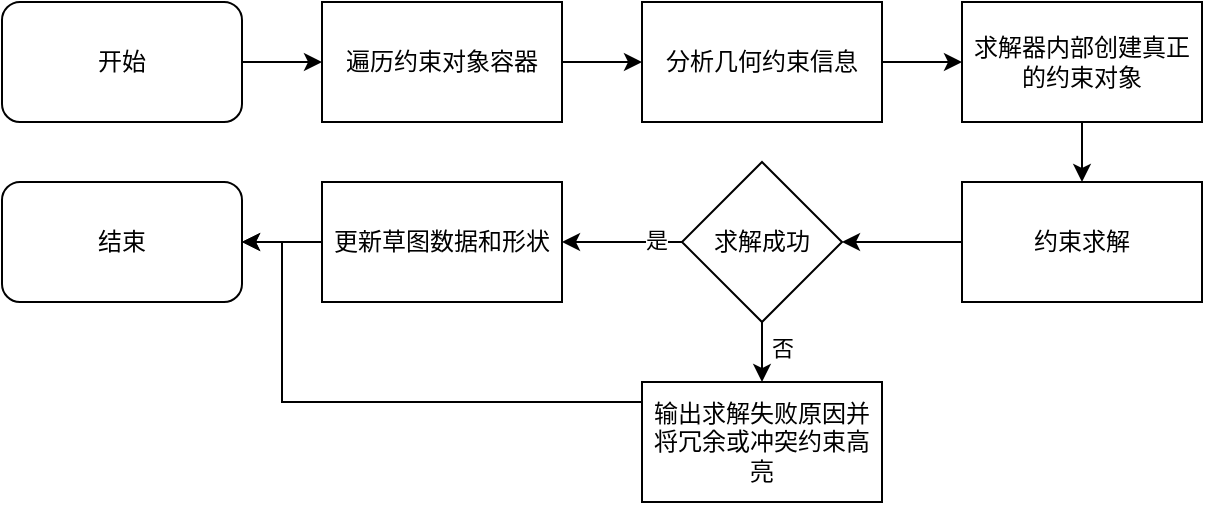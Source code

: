 <mxfile version="22.0.8" type="github">
  <diagram name="第 1 页" id="bxewLr1ukeph8XzEij-5">
    <mxGraphModel dx="921" dy="443" grid="1" gridSize="10" guides="1" tooltips="1" connect="1" arrows="1" fold="1" page="1" pageScale="1" pageWidth="827" pageHeight="1169" math="0" shadow="0">
      <root>
        <mxCell id="0" />
        <mxCell id="1" parent="0" />
        <mxCell id="4EgMG-mmO183kIPFzI5s-9" style="edgeStyle=orthogonalEdgeStyle;rounded=0;orthogonalLoop=1;jettySize=auto;html=1;" edge="1" parent="1" source="4EgMG-mmO183kIPFzI5s-1" target="4EgMG-mmO183kIPFzI5s-2">
          <mxGeometry relative="1" as="geometry" />
        </mxCell>
        <mxCell id="4EgMG-mmO183kIPFzI5s-1" value="开始" style="rounded=1;whiteSpace=wrap;html=1;" vertex="1" parent="1">
          <mxGeometry x="40" y="150" width="120" height="60" as="geometry" />
        </mxCell>
        <mxCell id="4EgMG-mmO183kIPFzI5s-10" style="edgeStyle=orthogonalEdgeStyle;rounded=0;orthogonalLoop=1;jettySize=auto;html=1;entryX=0;entryY=0.5;entryDx=0;entryDy=0;" edge="1" parent="1" source="4EgMG-mmO183kIPFzI5s-2" target="4EgMG-mmO183kIPFzI5s-3">
          <mxGeometry relative="1" as="geometry" />
        </mxCell>
        <mxCell id="4EgMG-mmO183kIPFzI5s-2" value="遍历约束对象容器" style="rounded=0;whiteSpace=wrap;html=1;" vertex="1" parent="1">
          <mxGeometry x="200" y="150" width="120" height="60" as="geometry" />
        </mxCell>
        <mxCell id="4EgMG-mmO183kIPFzI5s-11" style="edgeStyle=orthogonalEdgeStyle;rounded=0;orthogonalLoop=1;jettySize=auto;html=1;entryX=0;entryY=0.5;entryDx=0;entryDy=0;" edge="1" parent="1" source="4EgMG-mmO183kIPFzI5s-3" target="4EgMG-mmO183kIPFzI5s-4">
          <mxGeometry relative="1" as="geometry" />
        </mxCell>
        <mxCell id="4EgMG-mmO183kIPFzI5s-3" value="分析几何约束信息" style="rounded=0;whiteSpace=wrap;html=1;" vertex="1" parent="1">
          <mxGeometry x="360" y="150" width="120" height="60" as="geometry" />
        </mxCell>
        <mxCell id="4EgMG-mmO183kIPFzI5s-12" style="edgeStyle=orthogonalEdgeStyle;rounded=0;orthogonalLoop=1;jettySize=auto;html=1;exitX=0.5;exitY=1;exitDx=0;exitDy=0;entryX=0.5;entryY=0;entryDx=0;entryDy=0;" edge="1" parent="1" source="4EgMG-mmO183kIPFzI5s-4" target="4EgMG-mmO183kIPFzI5s-5">
          <mxGeometry relative="1" as="geometry" />
        </mxCell>
        <mxCell id="4EgMG-mmO183kIPFzI5s-4" value="求解器内部创建真正的约束对象" style="rounded=0;whiteSpace=wrap;html=1;" vertex="1" parent="1">
          <mxGeometry x="520" y="150" width="120" height="60" as="geometry" />
        </mxCell>
        <mxCell id="4EgMG-mmO183kIPFzI5s-13" style="edgeStyle=orthogonalEdgeStyle;rounded=0;orthogonalLoop=1;jettySize=auto;html=1;entryX=1;entryY=0.5;entryDx=0;entryDy=0;" edge="1" parent="1" source="4EgMG-mmO183kIPFzI5s-5" target="4EgMG-mmO183kIPFzI5s-6">
          <mxGeometry relative="1" as="geometry" />
        </mxCell>
        <mxCell id="4EgMG-mmO183kIPFzI5s-5" value="约束求解" style="rounded=0;whiteSpace=wrap;html=1;" vertex="1" parent="1">
          <mxGeometry x="520" y="240" width="120" height="60" as="geometry" />
        </mxCell>
        <mxCell id="4EgMG-mmO183kIPFzI5s-14" style="edgeStyle=orthogonalEdgeStyle;rounded=0;orthogonalLoop=1;jettySize=auto;html=1;entryX=1;entryY=0.5;entryDx=0;entryDy=0;" edge="1" parent="1" source="4EgMG-mmO183kIPFzI5s-6" target="4EgMG-mmO183kIPFzI5s-7">
          <mxGeometry relative="1" as="geometry" />
        </mxCell>
        <mxCell id="4EgMG-mmO183kIPFzI5s-19" value="是" style="edgeLabel;html=1;align=center;verticalAlign=middle;resizable=0;points=[];" vertex="1" connectable="0" parent="4EgMG-mmO183kIPFzI5s-14">
          <mxGeometry x="-0.567" y="-1" relative="1" as="geometry">
            <mxPoint as="offset" />
          </mxGeometry>
        </mxCell>
        <mxCell id="4EgMG-mmO183kIPFzI5s-15" style="edgeStyle=orthogonalEdgeStyle;rounded=0;orthogonalLoop=1;jettySize=auto;html=1;exitX=0.5;exitY=1;exitDx=0;exitDy=0;entryX=0.5;entryY=0;entryDx=0;entryDy=0;" edge="1" parent="1" source="4EgMG-mmO183kIPFzI5s-6" target="4EgMG-mmO183kIPFzI5s-8">
          <mxGeometry relative="1" as="geometry" />
        </mxCell>
        <mxCell id="4EgMG-mmO183kIPFzI5s-20" value="否" style="edgeLabel;html=1;align=center;verticalAlign=middle;resizable=0;points=[];" vertex="1" connectable="0" parent="4EgMG-mmO183kIPFzI5s-15">
          <mxGeometry x="-0.5" y="1" relative="1" as="geometry">
            <mxPoint x="9" y="5" as="offset" />
          </mxGeometry>
        </mxCell>
        <mxCell id="4EgMG-mmO183kIPFzI5s-6" value="求解成功" style="rhombus;whiteSpace=wrap;html=1;" vertex="1" parent="1">
          <mxGeometry x="380" y="230" width="80" height="80" as="geometry" />
        </mxCell>
        <mxCell id="4EgMG-mmO183kIPFzI5s-18" style="edgeStyle=orthogonalEdgeStyle;rounded=0;orthogonalLoop=1;jettySize=auto;html=1;" edge="1" parent="1" source="4EgMG-mmO183kIPFzI5s-7" target="4EgMG-mmO183kIPFzI5s-17">
          <mxGeometry relative="1" as="geometry" />
        </mxCell>
        <mxCell id="4EgMG-mmO183kIPFzI5s-7" value="更新草图数据和形状" style="rounded=0;whiteSpace=wrap;html=1;" vertex="1" parent="1">
          <mxGeometry x="200" y="240" width="120" height="60" as="geometry" />
        </mxCell>
        <mxCell id="4EgMG-mmO183kIPFzI5s-16" style="edgeStyle=orthogonalEdgeStyle;rounded=0;orthogonalLoop=1;jettySize=auto;html=1;entryX=1;entryY=0.5;entryDx=0;entryDy=0;" edge="1" parent="1" source="4EgMG-mmO183kIPFzI5s-8" target="4EgMG-mmO183kIPFzI5s-17">
          <mxGeometry relative="1" as="geometry">
            <mxPoint x="70" y="370" as="targetPoint" />
            <Array as="points">
              <mxPoint x="180" y="350" />
              <mxPoint x="180" y="270" />
            </Array>
          </mxGeometry>
        </mxCell>
        <mxCell id="4EgMG-mmO183kIPFzI5s-8" value="输出求解失败原因并将冗余或冲突约束高亮" style="rounded=0;whiteSpace=wrap;html=1;" vertex="1" parent="1">
          <mxGeometry x="360" y="340" width="120" height="60" as="geometry" />
        </mxCell>
        <mxCell id="4EgMG-mmO183kIPFzI5s-17" value="结束" style="rounded=1;whiteSpace=wrap;html=1;" vertex="1" parent="1">
          <mxGeometry x="40" y="240" width="120" height="60" as="geometry" />
        </mxCell>
      </root>
    </mxGraphModel>
  </diagram>
</mxfile>
